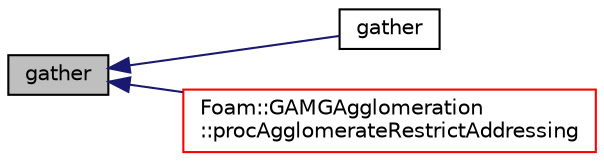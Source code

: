 digraph "gather"
{
  bgcolor="transparent";
  edge [fontname="Helvetica",fontsize="10",labelfontname="Helvetica",labelfontsize="10"];
  node [fontname="Helvetica",fontsize="10",shape=record];
  rankdir="LR";
  Node1 [label="gather",height=0.2,width=0.4,color="black", fillcolor="grey75", style="filled", fontcolor="black"];
  Node1 -> Node2 [dir="back",color="midnightblue",fontsize="10",style="solid",fontname="Helvetica"];
  Node2 [label="gather",height=0.2,width=0.4,color="black",URL="$a00947.html#a71848f5e700e87cdfd5882949351f7c0",tooltip="Collect data in processor order on master (== procIDs[0]). "];
  Node1 -> Node3 [dir="back",color="midnightblue",fontsize="10",style="solid",fontname="Helvetica"];
  Node3 [label="Foam::GAMGAgglomeration\l::procAgglomerateRestrictAddressing",height=0.2,width=0.4,color="red",URL="$a00913.html#a0c08c0e72924cfb84ab4e9f4920f0e31",tooltip="Collect and combine basic restriction addressing: "];
}
